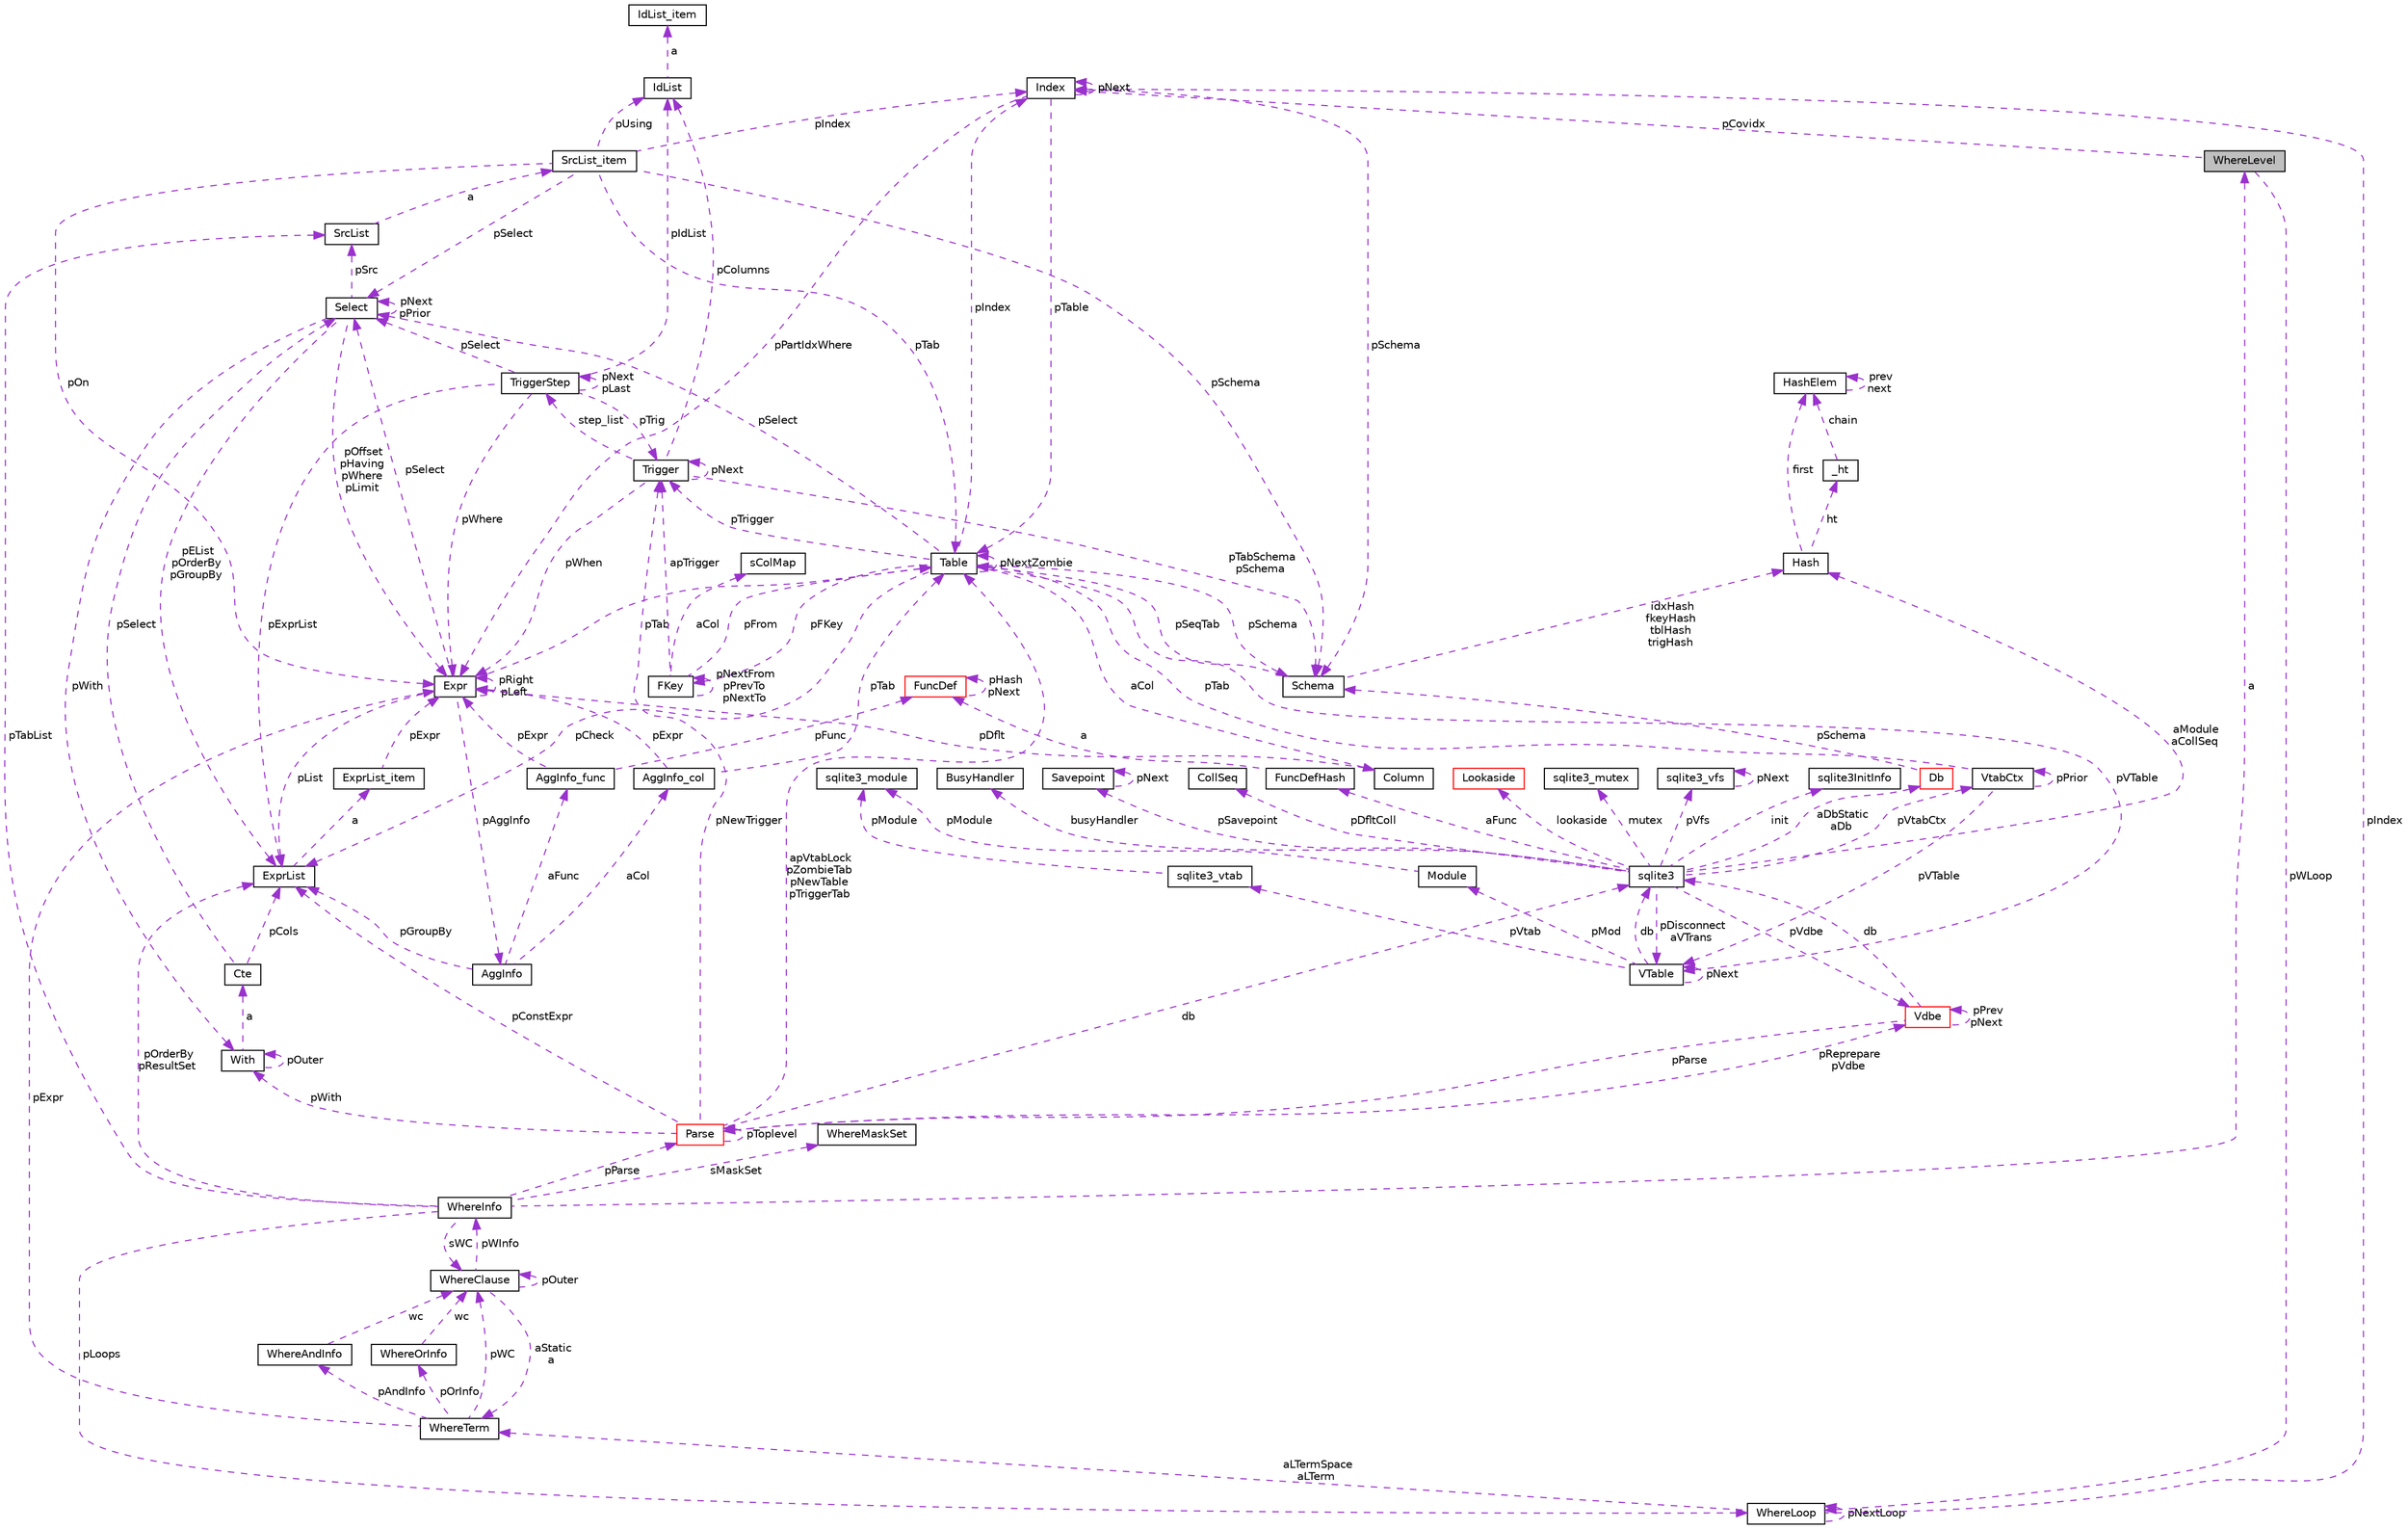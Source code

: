 digraph "WhereLevel"
{
  edge [fontname="Helvetica",fontsize="10",labelfontname="Helvetica",labelfontsize="10"];
  node [fontname="Helvetica",fontsize="10",shape=record];
  Node1 [label="WhereLevel",height=0.2,width=0.4,color="black", fillcolor="grey75", style="filled", fontcolor="black"];
  Node2 -> Node1 [dir="back",color="darkorchid3",fontsize="10",style="dashed",label=" pWLoop" ,fontname="Helvetica"];
  Node2 [label="WhereLoop",height=0.2,width=0.4,color="black", fillcolor="white", style="filled",URL="$struct_where_loop.html"];
  Node2 -> Node2 [dir="back",color="darkorchid3",fontsize="10",style="dashed",label=" pNextLoop" ,fontname="Helvetica"];
  Node3 -> Node2 [dir="back",color="darkorchid3",fontsize="10",style="dashed",label=" aLTermSpace\naLTerm" ,fontname="Helvetica"];
  Node3 [label="WhereTerm",height=0.2,width=0.4,color="black", fillcolor="white", style="filled",URL="$struct_where_term.html"];
  Node4 -> Node3 [dir="back",color="darkorchid3",fontsize="10",style="dashed",label=" pAndInfo" ,fontname="Helvetica"];
  Node4 [label="WhereAndInfo",height=0.2,width=0.4,color="black", fillcolor="white", style="filled",URL="$struct_where_and_info.html"];
  Node5 -> Node4 [dir="back",color="darkorchid3",fontsize="10",style="dashed",label=" wc" ,fontname="Helvetica"];
  Node5 [label="WhereClause",height=0.2,width=0.4,color="black", fillcolor="white", style="filled",URL="$struct_where_clause.html"];
  Node3 -> Node5 [dir="back",color="darkorchid3",fontsize="10",style="dashed",label=" aStatic\na" ,fontname="Helvetica"];
  Node6 -> Node5 [dir="back",color="darkorchid3",fontsize="10",style="dashed",label=" pWInfo" ,fontname="Helvetica"];
  Node6 [label="WhereInfo",height=0.2,width=0.4,color="black", fillcolor="white", style="filled",URL="$struct_where_info.html"];
  Node2 -> Node6 [dir="back",color="darkorchid3",fontsize="10",style="dashed",label=" pLoops" ,fontname="Helvetica"];
  Node5 -> Node6 [dir="back",color="darkorchid3",fontsize="10",style="dashed",label=" sWC" ,fontname="Helvetica"];
  Node1 -> Node6 [dir="back",color="darkorchid3",fontsize="10",style="dashed",label=" a" ,fontname="Helvetica"];
  Node7 -> Node6 [dir="back",color="darkorchid3",fontsize="10",style="dashed",label=" sMaskSet" ,fontname="Helvetica"];
  Node7 [label="WhereMaskSet",height=0.2,width=0.4,color="black", fillcolor="white", style="filled",URL="$struct_where_mask_set.html"];
  Node8 -> Node6 [dir="back",color="darkorchid3",fontsize="10",style="dashed",label=" pTabList" ,fontname="Helvetica"];
  Node8 [label="SrcList",height=0.2,width=0.4,color="black", fillcolor="white", style="filled",URL="$struct_src_list.html"];
  Node9 -> Node8 [dir="back",color="darkorchid3",fontsize="10",style="dashed",label=" a" ,fontname="Helvetica"];
  Node9 [label="SrcList_item",height=0.2,width=0.4,color="black", fillcolor="white", style="filled",URL="$struct_src_list_1_1_src_list__item.html"];
  Node10 -> Node9 [dir="back",color="darkorchid3",fontsize="10",style="dashed",label=" pSchema" ,fontname="Helvetica"];
  Node10 [label="Schema",height=0.2,width=0.4,color="black", fillcolor="white", style="filled",URL="$struct_schema.html"];
  Node11 -> Node10 [dir="back",color="darkorchid3",fontsize="10",style="dashed",label=" pSeqTab" ,fontname="Helvetica"];
  Node11 [label="Table",height=0.2,width=0.4,color="black", fillcolor="white", style="filled",URL="$struct_table.html"];
  Node10 -> Node11 [dir="back",color="darkorchid3",fontsize="10",style="dashed",label=" pSchema" ,fontname="Helvetica"];
  Node12 -> Node11 [dir="back",color="darkorchid3",fontsize="10",style="dashed",label=" aCol" ,fontname="Helvetica"];
  Node12 [label="Column",height=0.2,width=0.4,color="black", fillcolor="white", style="filled",URL="$struct_column.html"];
  Node13 -> Node12 [dir="back",color="darkorchid3",fontsize="10",style="dashed",label=" pDflt" ,fontname="Helvetica"];
  Node13 [label="Expr",height=0.2,width=0.4,color="black", fillcolor="white", style="filled",URL="$struct_expr.html"];
  Node14 -> Node13 [dir="back",color="darkorchid3",fontsize="10",style="dashed",label=" pAggInfo" ,fontname="Helvetica"];
  Node14 [label="AggInfo",height=0.2,width=0.4,color="black", fillcolor="white", style="filled",URL="$struct_agg_info.html"];
  Node15 -> Node14 [dir="back",color="darkorchid3",fontsize="10",style="dashed",label=" aCol" ,fontname="Helvetica"];
  Node15 [label="AggInfo_col",height=0.2,width=0.4,color="black", fillcolor="white", style="filled",URL="$struct_agg_info_1_1_agg_info__col.html"];
  Node13 -> Node15 [dir="back",color="darkorchid3",fontsize="10",style="dashed",label=" pExpr" ,fontname="Helvetica"];
  Node11 -> Node15 [dir="back",color="darkorchid3",fontsize="10",style="dashed",label=" pTab" ,fontname="Helvetica"];
  Node16 -> Node14 [dir="back",color="darkorchid3",fontsize="10",style="dashed",label=" aFunc" ,fontname="Helvetica"];
  Node16 [label="AggInfo_func",height=0.2,width=0.4,color="black", fillcolor="white", style="filled",URL="$struct_agg_info_1_1_agg_info__func.html"];
  Node13 -> Node16 [dir="back",color="darkorchid3",fontsize="10",style="dashed",label=" pExpr" ,fontname="Helvetica"];
  Node17 -> Node16 [dir="back",color="darkorchid3",fontsize="10",style="dashed",label=" pFunc" ,fontname="Helvetica"];
  Node17 [label="FuncDef",height=0.2,width=0.4,color="red", fillcolor="white", style="filled",URL="$struct_func_def.html"];
  Node17 -> Node17 [dir="back",color="darkorchid3",fontsize="10",style="dashed",label=" pHash\npNext" ,fontname="Helvetica"];
  Node18 -> Node14 [dir="back",color="darkorchid3",fontsize="10",style="dashed",label=" pGroupBy" ,fontname="Helvetica"];
  Node18 [label="ExprList",height=0.2,width=0.4,color="black", fillcolor="white", style="filled",URL="$struct_expr_list.html"];
  Node19 -> Node18 [dir="back",color="darkorchid3",fontsize="10",style="dashed",label=" a" ,fontname="Helvetica"];
  Node19 [label="ExprList_item",height=0.2,width=0.4,color="black", fillcolor="white", style="filled",URL="$struct_expr_list_1_1_expr_list__item.html"];
  Node13 -> Node19 [dir="back",color="darkorchid3",fontsize="10",style="dashed",label=" pExpr" ,fontname="Helvetica"];
  Node13 -> Node13 [dir="back",color="darkorchid3",fontsize="10",style="dashed",label=" pRight\npLeft" ,fontname="Helvetica"];
  Node11 -> Node13 [dir="back",color="darkorchid3",fontsize="10",style="dashed",label=" pTab" ,fontname="Helvetica"];
  Node20 -> Node13 [dir="back",color="darkorchid3",fontsize="10",style="dashed",label=" pSelect" ,fontname="Helvetica"];
  Node20 [label="Select",height=0.2,width=0.4,color="black", fillcolor="white", style="filled",URL="$struct_select.html"];
  Node13 -> Node20 [dir="back",color="darkorchid3",fontsize="10",style="dashed",label=" pOffset\npHaving\npWhere\npLimit" ,fontname="Helvetica"];
  Node21 -> Node20 [dir="back",color="darkorchid3",fontsize="10",style="dashed",label=" pWith" ,fontname="Helvetica"];
  Node21 [label="With",height=0.2,width=0.4,color="black", fillcolor="white", style="filled",URL="$struct_with.html"];
  Node22 -> Node21 [dir="back",color="darkorchid3",fontsize="10",style="dashed",label=" a" ,fontname="Helvetica"];
  Node22 [label="Cte",height=0.2,width=0.4,color="black", fillcolor="white", style="filled",URL="$struct_with_1_1_cte.html"];
  Node20 -> Node22 [dir="back",color="darkorchid3",fontsize="10",style="dashed",label=" pSelect" ,fontname="Helvetica"];
  Node18 -> Node22 [dir="back",color="darkorchid3",fontsize="10",style="dashed",label=" pCols" ,fontname="Helvetica"];
  Node21 -> Node21 [dir="back",color="darkorchid3",fontsize="10",style="dashed",label=" pOuter" ,fontname="Helvetica"];
  Node20 -> Node20 [dir="back",color="darkorchid3",fontsize="10",style="dashed",label=" pNext\npPrior" ,fontname="Helvetica"];
  Node8 -> Node20 [dir="back",color="darkorchid3",fontsize="10",style="dashed",label=" pSrc" ,fontname="Helvetica"];
  Node18 -> Node20 [dir="back",color="darkorchid3",fontsize="10",style="dashed",label=" pEList\npOrderBy\npGroupBy" ,fontname="Helvetica"];
  Node18 -> Node13 [dir="back",color="darkorchid3",fontsize="10",style="dashed",label=" pList" ,fontname="Helvetica"];
  Node23 -> Node11 [dir="back",color="darkorchid3",fontsize="10",style="dashed",label=" pFKey" ,fontname="Helvetica"];
  Node23 [label="FKey",height=0.2,width=0.4,color="black", fillcolor="white", style="filled",URL="$struct_f_key.html"];
  Node24 -> Node23 [dir="back",color="darkorchid3",fontsize="10",style="dashed",label=" aCol" ,fontname="Helvetica"];
  Node24 [label="sColMap",height=0.2,width=0.4,color="black", fillcolor="white", style="filled",URL="$struct_f_key_1_1s_col_map.html"];
  Node23 -> Node23 [dir="back",color="darkorchid3",fontsize="10",style="dashed",label=" pNextFrom\npPrevTo\npNextTo" ,fontname="Helvetica"];
  Node11 -> Node23 [dir="back",color="darkorchid3",fontsize="10",style="dashed",label=" pFrom" ,fontname="Helvetica"];
  Node25 -> Node23 [dir="back",color="darkorchid3",fontsize="10",style="dashed",label=" apTrigger" ,fontname="Helvetica"];
  Node25 [label="Trigger",height=0.2,width=0.4,color="black", fillcolor="white", style="filled",URL="$struct_trigger.html"];
  Node26 -> Node25 [dir="back",color="darkorchid3",fontsize="10",style="dashed",label=" step_list" ,fontname="Helvetica"];
  Node26 [label="TriggerStep",height=0.2,width=0.4,color="black", fillcolor="white", style="filled",URL="$struct_trigger_step.html"];
  Node26 -> Node26 [dir="back",color="darkorchid3",fontsize="10",style="dashed",label=" pNext\npLast" ,fontname="Helvetica"];
  Node13 -> Node26 [dir="back",color="darkorchid3",fontsize="10",style="dashed",label=" pWhere" ,fontname="Helvetica"];
  Node27 -> Node26 [dir="back",color="darkorchid3",fontsize="10",style="dashed",label=" pIdList" ,fontname="Helvetica"];
  Node27 [label="IdList",height=0.2,width=0.4,color="black", fillcolor="white", style="filled",URL="$struct_id_list.html"];
  Node28 -> Node27 [dir="back",color="darkorchid3",fontsize="10",style="dashed",label=" a" ,fontname="Helvetica"];
  Node28 [label="IdList_item",height=0.2,width=0.4,color="black", fillcolor="white", style="filled",URL="$struct_id_list_1_1_id_list__item.html"];
  Node20 -> Node26 [dir="back",color="darkorchid3",fontsize="10",style="dashed",label=" pSelect" ,fontname="Helvetica"];
  Node25 -> Node26 [dir="back",color="darkorchid3",fontsize="10",style="dashed",label=" pTrig" ,fontname="Helvetica"];
  Node18 -> Node26 [dir="back",color="darkorchid3",fontsize="10",style="dashed",label=" pExprList" ,fontname="Helvetica"];
  Node10 -> Node25 [dir="back",color="darkorchid3",fontsize="10",style="dashed",label=" pTabSchema\npSchema" ,fontname="Helvetica"];
  Node13 -> Node25 [dir="back",color="darkorchid3",fontsize="10",style="dashed",label=" pWhen" ,fontname="Helvetica"];
  Node27 -> Node25 [dir="back",color="darkorchid3",fontsize="10",style="dashed",label=" pColumns" ,fontname="Helvetica"];
  Node25 -> Node25 [dir="back",color="darkorchid3",fontsize="10",style="dashed",label=" pNext" ,fontname="Helvetica"];
  Node29 -> Node11 [dir="back",color="darkorchid3",fontsize="10",style="dashed",label=" pVTable" ,fontname="Helvetica"];
  Node29 [label="VTable",height=0.2,width=0.4,color="black", fillcolor="white", style="filled",URL="$struct_v_table.html"];
  Node30 -> Node29 [dir="back",color="darkorchid3",fontsize="10",style="dashed",label=" db" ,fontname="Helvetica"];
  Node30 [label="sqlite3",height=0.2,width=0.4,color="black", fillcolor="white", style="filled",URL="$structsqlite3.html"];
  Node31 -> Node30 [dir="back",color="darkorchid3",fontsize="10",style="dashed",label=" pVdbe" ,fontname="Helvetica"];
  Node31 [label="Vdbe",height=0.2,width=0.4,color="red", fillcolor="white", style="filled",URL="$struct_vdbe.html"];
  Node31 -> Node31 [dir="back",color="darkorchid3",fontsize="10",style="dashed",label=" pPrev\npNext" ,fontname="Helvetica"];
  Node30 -> Node31 [dir="back",color="darkorchid3",fontsize="10",style="dashed",label=" db" ,fontname="Helvetica"];
  Node32 -> Node31 [dir="back",color="darkorchid3",fontsize="10",style="dashed",label=" pParse" ,fontname="Helvetica"];
  Node32 [label="Parse",height=0.2,width=0.4,color="red", fillcolor="white", style="filled",URL="$struct_parse.html"];
  Node31 -> Node32 [dir="back",color="darkorchid3",fontsize="10",style="dashed",label=" pReprepare\npVdbe" ,fontname="Helvetica"];
  Node30 -> Node32 [dir="back",color="darkorchid3",fontsize="10",style="dashed",label=" db" ,fontname="Helvetica"];
  Node21 -> Node32 [dir="back",color="darkorchid3",fontsize="10",style="dashed",label=" pWith" ,fontname="Helvetica"];
  Node11 -> Node32 [dir="back",color="darkorchid3",fontsize="10",style="dashed",label=" apVtabLock\npZombieTab\npNewTable\npTriggerTab" ,fontname="Helvetica"];
  Node25 -> Node32 [dir="back",color="darkorchid3",fontsize="10",style="dashed",label=" pNewTrigger" ,fontname="Helvetica"];
  Node18 -> Node32 [dir="back",color="darkorchid3",fontsize="10",style="dashed",label=" pConstExpr" ,fontname="Helvetica"];
  Node32 -> Node32 [dir="back",color="darkorchid3",fontsize="10",style="dashed",label=" pToplevel" ,fontname="Helvetica"];
  Node33 -> Node30 [dir="back",color="darkorchid3",fontsize="10",style="dashed",label=" pSavepoint" ,fontname="Helvetica"];
  Node33 [label="Savepoint",height=0.2,width=0.4,color="black", fillcolor="white", style="filled",URL="$struct_savepoint.html"];
  Node33 -> Node33 [dir="back",color="darkorchid3",fontsize="10",style="dashed",label=" pNext" ,fontname="Helvetica"];
  Node34 -> Node30 [dir="back",color="darkorchid3",fontsize="10",style="dashed",label=" aFunc" ,fontname="Helvetica"];
  Node34 [label="FuncDefHash",height=0.2,width=0.4,color="black", fillcolor="white", style="filled",URL="$struct_func_def_hash.html"];
  Node17 -> Node34 [dir="back",color="darkorchid3",fontsize="10",style="dashed",label=" a" ,fontname="Helvetica"];
  Node35 -> Node30 [dir="back",color="darkorchid3",fontsize="10",style="dashed",label=" lookaside" ,fontname="Helvetica"];
  Node35 [label="Lookaside",height=0.2,width=0.4,color="red", fillcolor="white", style="filled",URL="$struct_lookaside.html"];
  Node36 -> Node30 [dir="back",color="darkorchid3",fontsize="10",style="dashed",label=" mutex" ,fontname="Helvetica"];
  Node36 [label="sqlite3_mutex",height=0.2,width=0.4,color="black", fillcolor="white", style="filled",URL="$structsqlite3__mutex.html"];
  Node37 -> Node30 [dir="back",color="darkorchid3",fontsize="10",style="dashed",label=" pVfs" ,fontname="Helvetica"];
  Node37 [label="sqlite3_vfs",height=0.2,width=0.4,color="black", fillcolor="white", style="filled",URL="$structsqlite3__vfs.html"];
  Node37 -> Node37 [dir="back",color="darkorchid3",fontsize="10",style="dashed",label=" pNext" ,fontname="Helvetica"];
  Node38 -> Node30 [dir="back",color="darkorchid3",fontsize="10",style="dashed",label=" init" ,fontname="Helvetica"];
  Node38 [label="sqlite3InitInfo",height=0.2,width=0.4,color="black", fillcolor="white", style="filled",URL="$structsqlite3_1_1sqlite3_init_info.html"];
  Node39 -> Node30 [dir="back",color="darkorchid3",fontsize="10",style="dashed",label=" busyHandler" ,fontname="Helvetica"];
  Node39 [label="BusyHandler",height=0.2,width=0.4,color="black", fillcolor="white", style="filled",URL="$struct_busy_handler.html"];
  Node40 -> Node30 [dir="back",color="darkorchid3",fontsize="10",style="dashed",label=" pVtabCtx" ,fontname="Helvetica"];
  Node40 [label="VtabCtx",height=0.2,width=0.4,color="black", fillcolor="white", style="filled",URL="$struct_vtab_ctx.html"];
  Node40 -> Node40 [dir="back",color="darkorchid3",fontsize="10",style="dashed",label=" pPrior" ,fontname="Helvetica"];
  Node29 -> Node40 [dir="back",color="darkorchid3",fontsize="10",style="dashed",label=" pVTable" ,fontname="Helvetica"];
  Node11 -> Node40 [dir="back",color="darkorchid3",fontsize="10",style="dashed",label=" pTab" ,fontname="Helvetica"];
  Node41 -> Node30 [dir="back",color="darkorchid3",fontsize="10",style="dashed",label=" pDfltColl" ,fontname="Helvetica"];
  Node41 [label="CollSeq",height=0.2,width=0.4,color="black", fillcolor="white", style="filled",URL="$struct_coll_seq.html"];
  Node29 -> Node30 [dir="back",color="darkorchid3",fontsize="10",style="dashed",label=" pDisconnect\naVTrans" ,fontname="Helvetica"];
  Node42 -> Node30 [dir="back",color="darkorchid3",fontsize="10",style="dashed",label=" aDbStatic\naDb" ,fontname="Helvetica"];
  Node42 [label="Db",height=0.2,width=0.4,color="red", fillcolor="white", style="filled",URL="$struct_db.html"];
  Node10 -> Node42 [dir="back",color="darkorchid3",fontsize="10",style="dashed",label=" pSchema" ,fontname="Helvetica"];
  Node43 -> Node30 [dir="back",color="darkorchid3",fontsize="10",style="dashed",label=" aModule\naCollSeq" ,fontname="Helvetica"];
  Node43 [label="Hash",height=0.2,width=0.4,color="black", fillcolor="white", style="filled",URL="$struct_hash.html"];
  Node44 -> Node43 [dir="back",color="darkorchid3",fontsize="10",style="dashed",label=" ht" ,fontname="Helvetica"];
  Node44 [label="_ht",height=0.2,width=0.4,color="black", fillcolor="white", style="filled",URL="$struct_hash_1_1__ht.html"];
  Node45 -> Node44 [dir="back",color="darkorchid3",fontsize="10",style="dashed",label=" chain" ,fontname="Helvetica"];
  Node45 [label="HashElem",height=0.2,width=0.4,color="black", fillcolor="white", style="filled",URL="$struct_hash_elem.html"];
  Node45 -> Node45 [dir="back",color="darkorchid3",fontsize="10",style="dashed",label=" prev\nnext" ,fontname="Helvetica"];
  Node45 -> Node43 [dir="back",color="darkorchid3",fontsize="10",style="dashed",label=" first" ,fontname="Helvetica"];
  Node29 -> Node29 [dir="back",color="darkorchid3",fontsize="10",style="dashed",label=" pNext" ,fontname="Helvetica"];
  Node46 -> Node29 [dir="back",color="darkorchid3",fontsize="10",style="dashed",label=" pMod" ,fontname="Helvetica"];
  Node46 [label="Module",height=0.2,width=0.4,color="black", fillcolor="white", style="filled",URL="$struct_module.html"];
  Node47 -> Node46 [dir="back",color="darkorchid3",fontsize="10",style="dashed",label=" pModule" ,fontname="Helvetica"];
  Node47 [label="sqlite3_module",height=0.2,width=0.4,color="black", fillcolor="white", style="filled",URL="$structsqlite3__module.html"];
  Node48 -> Node29 [dir="back",color="darkorchid3",fontsize="10",style="dashed",label=" pVtab" ,fontname="Helvetica"];
  Node48 [label="sqlite3_vtab",height=0.2,width=0.4,color="black", fillcolor="white", style="filled",URL="$structsqlite3__vtab.html"];
  Node47 -> Node48 [dir="back",color="darkorchid3",fontsize="10",style="dashed",label=" pModule" ,fontname="Helvetica"];
  Node11 -> Node11 [dir="back",color="darkorchid3",fontsize="10",style="dashed",label=" pNextZombie" ,fontname="Helvetica"];
  Node25 -> Node11 [dir="back",color="darkorchid3",fontsize="10",style="dashed",label=" pTrigger" ,fontname="Helvetica"];
  Node20 -> Node11 [dir="back",color="darkorchid3",fontsize="10",style="dashed",label=" pSelect" ,fontname="Helvetica"];
  Node18 -> Node11 [dir="back",color="darkorchid3",fontsize="10",style="dashed",label=" pCheck" ,fontname="Helvetica"];
  Node49 -> Node11 [dir="back",color="darkorchid3",fontsize="10",style="dashed",label=" pIndex" ,fontname="Helvetica"];
  Node49 [label="Index",height=0.2,width=0.4,color="black", fillcolor="white", style="filled",URL="$struct_index.html"];
  Node10 -> Node49 [dir="back",color="darkorchid3",fontsize="10",style="dashed",label=" pSchema" ,fontname="Helvetica"];
  Node13 -> Node49 [dir="back",color="darkorchid3",fontsize="10",style="dashed",label=" pPartIdxWhere" ,fontname="Helvetica"];
  Node11 -> Node49 [dir="back",color="darkorchid3",fontsize="10",style="dashed",label=" pTable" ,fontname="Helvetica"];
  Node49 -> Node49 [dir="back",color="darkorchid3",fontsize="10",style="dashed",label=" pNext" ,fontname="Helvetica"];
  Node43 -> Node10 [dir="back",color="darkorchid3",fontsize="10",style="dashed",label=" idxHash\nfkeyHash\ntblHash\ntrigHash" ,fontname="Helvetica"];
  Node13 -> Node9 [dir="back",color="darkorchid3",fontsize="10",style="dashed",label=" pOn" ,fontname="Helvetica"];
  Node27 -> Node9 [dir="back",color="darkorchid3",fontsize="10",style="dashed",label=" pUsing" ,fontname="Helvetica"];
  Node11 -> Node9 [dir="back",color="darkorchid3",fontsize="10",style="dashed",label=" pTab" ,fontname="Helvetica"];
  Node20 -> Node9 [dir="back",color="darkorchid3",fontsize="10",style="dashed",label=" pSelect" ,fontname="Helvetica"];
  Node49 -> Node9 [dir="back",color="darkorchid3",fontsize="10",style="dashed",label=" pIndex" ,fontname="Helvetica"];
  Node18 -> Node6 [dir="back",color="darkorchid3",fontsize="10",style="dashed",label=" pOrderBy\npResultSet" ,fontname="Helvetica"];
  Node32 -> Node6 [dir="back",color="darkorchid3",fontsize="10",style="dashed",label=" pParse" ,fontname="Helvetica"];
  Node5 -> Node5 [dir="back",color="darkorchid3",fontsize="10",style="dashed",label=" pOuter" ,fontname="Helvetica"];
  Node50 -> Node3 [dir="back",color="darkorchid3",fontsize="10",style="dashed",label=" pOrInfo" ,fontname="Helvetica"];
  Node50 [label="WhereOrInfo",height=0.2,width=0.4,color="black", fillcolor="white", style="filled",URL="$struct_where_or_info.html"];
  Node5 -> Node50 [dir="back",color="darkorchid3",fontsize="10",style="dashed",label=" wc" ,fontname="Helvetica"];
  Node13 -> Node3 [dir="back",color="darkorchid3",fontsize="10",style="dashed",label=" pExpr" ,fontname="Helvetica"];
  Node5 -> Node3 [dir="back",color="darkorchid3",fontsize="10",style="dashed",label=" pWC" ,fontname="Helvetica"];
  Node49 -> Node2 [dir="back",color="darkorchid3",fontsize="10",style="dashed",label=" pIndex" ,fontname="Helvetica"];
  Node49 -> Node1 [dir="back",color="darkorchid3",fontsize="10",style="dashed",label=" pCovidx" ,fontname="Helvetica"];
}
